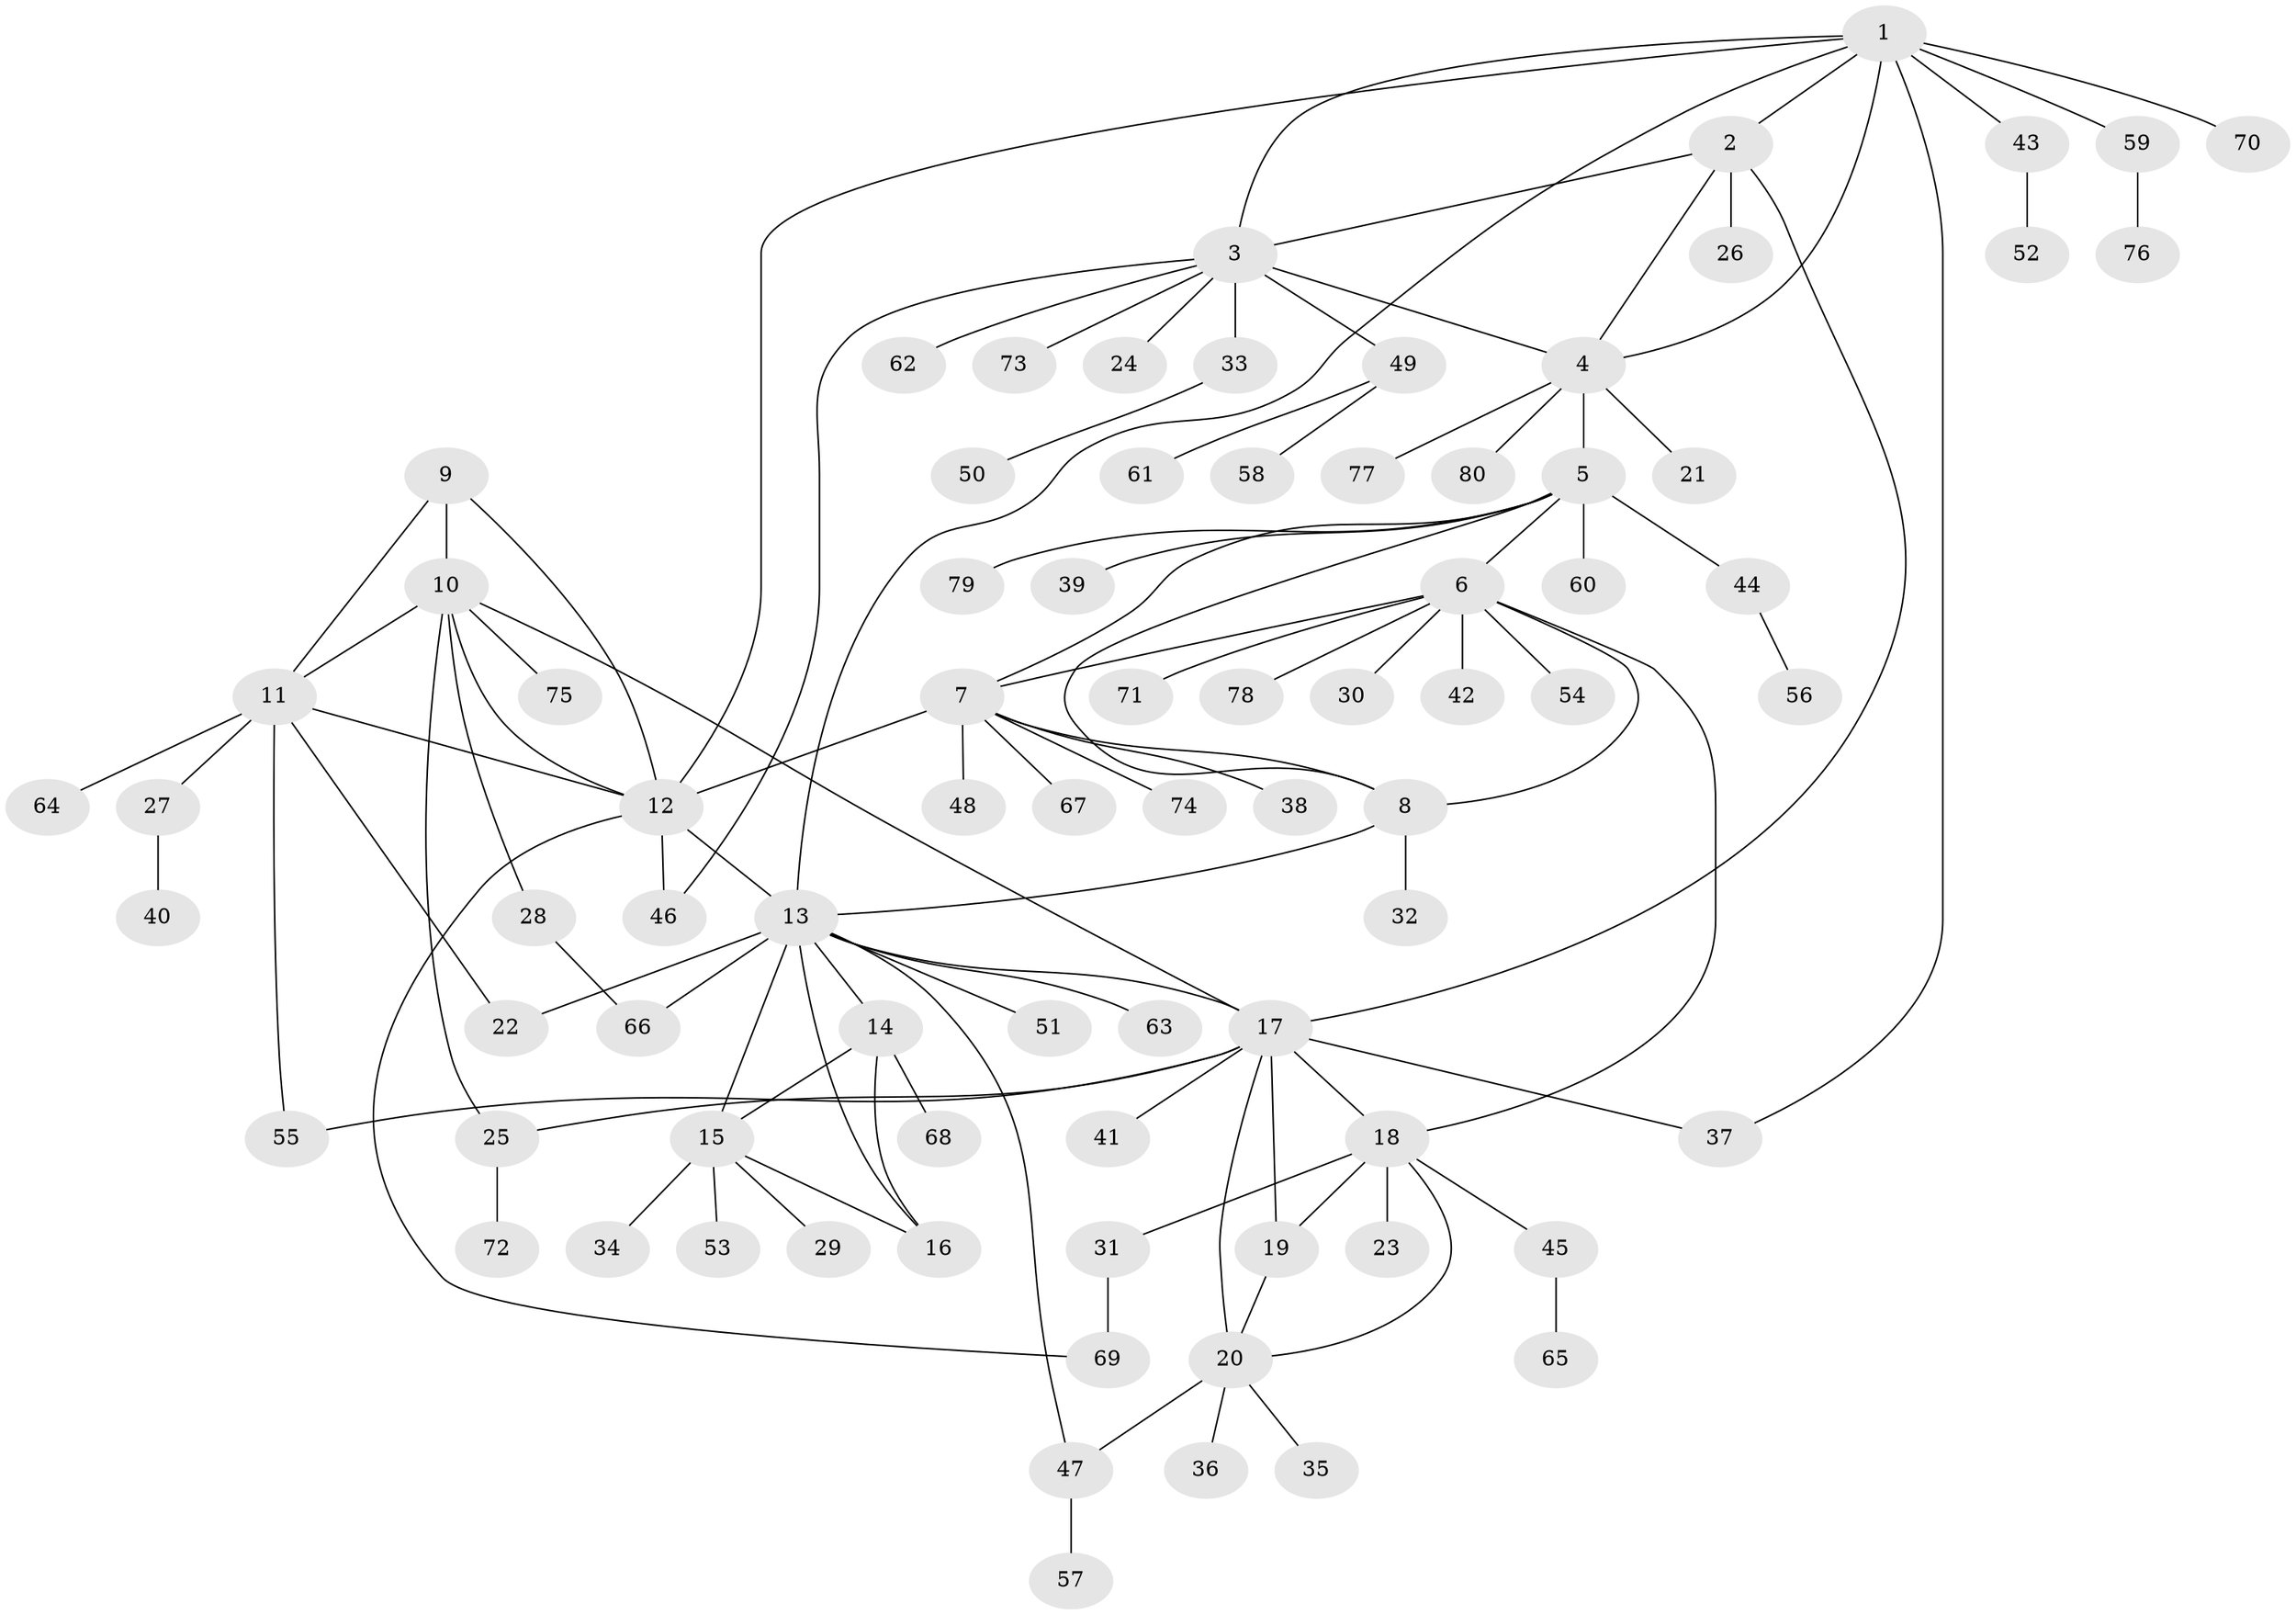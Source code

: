// Generated by graph-tools (version 1.1) at 2025/37/03/09/25 02:37:22]
// undirected, 80 vertices, 108 edges
graph export_dot {
graph [start="1"]
  node [color=gray90,style=filled];
  1;
  2;
  3;
  4;
  5;
  6;
  7;
  8;
  9;
  10;
  11;
  12;
  13;
  14;
  15;
  16;
  17;
  18;
  19;
  20;
  21;
  22;
  23;
  24;
  25;
  26;
  27;
  28;
  29;
  30;
  31;
  32;
  33;
  34;
  35;
  36;
  37;
  38;
  39;
  40;
  41;
  42;
  43;
  44;
  45;
  46;
  47;
  48;
  49;
  50;
  51;
  52;
  53;
  54;
  55;
  56;
  57;
  58;
  59;
  60;
  61;
  62;
  63;
  64;
  65;
  66;
  67;
  68;
  69;
  70;
  71;
  72;
  73;
  74;
  75;
  76;
  77;
  78;
  79;
  80;
  1 -- 2;
  1 -- 3;
  1 -- 4;
  1 -- 12;
  1 -- 13;
  1 -- 37;
  1 -- 43;
  1 -- 59;
  1 -- 70;
  2 -- 3;
  2 -- 4;
  2 -- 17;
  2 -- 26;
  3 -- 4;
  3 -- 24;
  3 -- 33;
  3 -- 46;
  3 -- 49;
  3 -- 62;
  3 -- 73;
  4 -- 5;
  4 -- 21;
  4 -- 77;
  4 -- 80;
  5 -- 6;
  5 -- 7;
  5 -- 8;
  5 -- 39;
  5 -- 44;
  5 -- 60;
  5 -- 79;
  6 -- 7;
  6 -- 8;
  6 -- 18;
  6 -- 30;
  6 -- 42;
  6 -- 54;
  6 -- 71;
  6 -- 78;
  7 -- 8;
  7 -- 12;
  7 -- 38;
  7 -- 48;
  7 -- 67;
  7 -- 74;
  8 -- 13;
  8 -- 32;
  9 -- 10;
  9 -- 11;
  9 -- 12;
  10 -- 11;
  10 -- 12;
  10 -- 17;
  10 -- 25;
  10 -- 28;
  10 -- 75;
  11 -- 12;
  11 -- 22;
  11 -- 27;
  11 -- 55;
  11 -- 64;
  12 -- 13;
  12 -- 46;
  12 -- 69;
  13 -- 14;
  13 -- 15;
  13 -- 16;
  13 -- 17;
  13 -- 22;
  13 -- 47;
  13 -- 51;
  13 -- 63;
  13 -- 66;
  14 -- 15;
  14 -- 16;
  14 -- 68;
  15 -- 16;
  15 -- 29;
  15 -- 34;
  15 -- 53;
  17 -- 18;
  17 -- 19;
  17 -- 20;
  17 -- 25;
  17 -- 37;
  17 -- 41;
  17 -- 55;
  18 -- 19;
  18 -- 20;
  18 -- 23;
  18 -- 31;
  18 -- 45;
  19 -- 20;
  20 -- 35;
  20 -- 36;
  20 -- 47;
  25 -- 72;
  27 -- 40;
  28 -- 66;
  31 -- 69;
  33 -- 50;
  43 -- 52;
  44 -- 56;
  45 -- 65;
  47 -- 57;
  49 -- 58;
  49 -- 61;
  59 -- 76;
}
